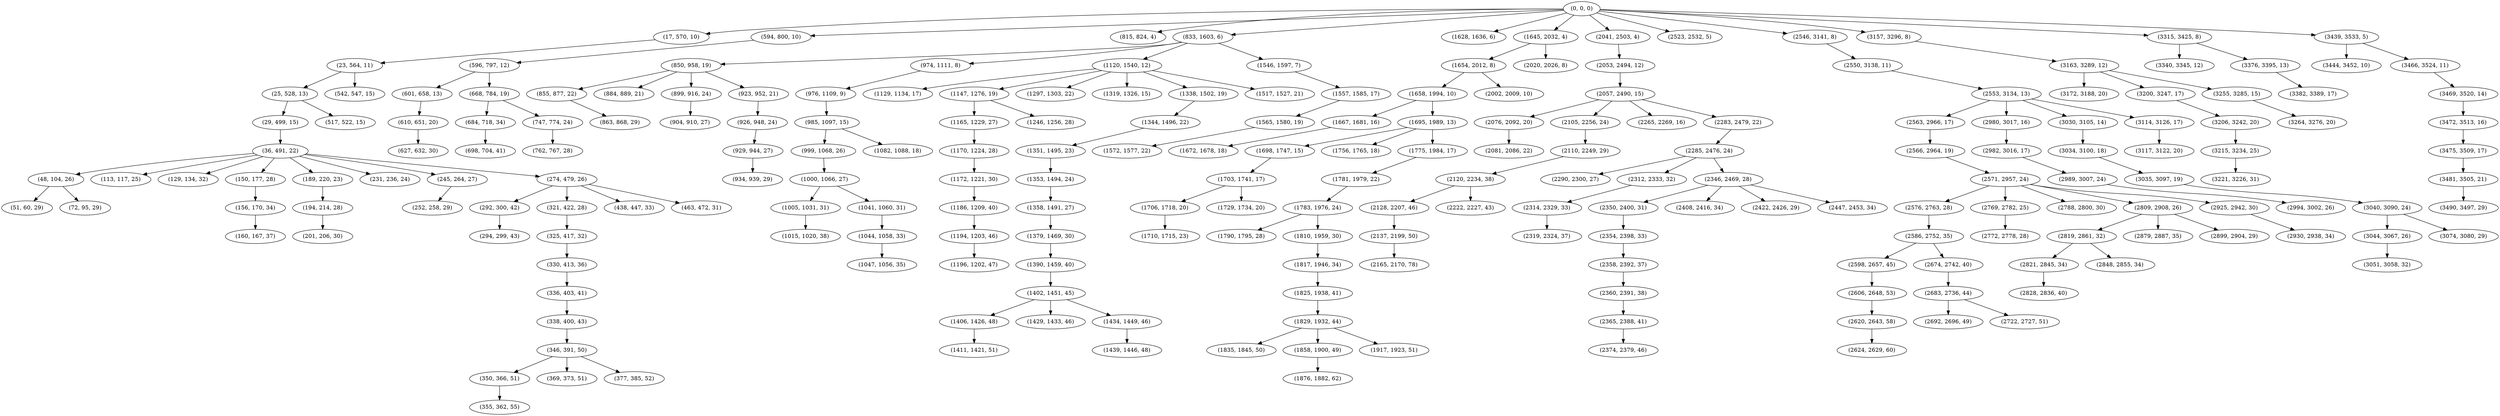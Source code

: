digraph tree {
    "(0, 0, 0)";
    "(17, 570, 10)";
    "(23, 564, 11)";
    "(25, 528, 13)";
    "(29, 499, 15)";
    "(36, 491, 22)";
    "(48, 104, 26)";
    "(51, 60, 29)";
    "(72, 95, 29)";
    "(113, 117, 25)";
    "(129, 134, 32)";
    "(150, 177, 28)";
    "(156, 170, 34)";
    "(160, 167, 37)";
    "(189, 220, 23)";
    "(194, 214, 28)";
    "(201, 206, 30)";
    "(231, 236, 24)";
    "(245, 264, 27)";
    "(252, 258, 29)";
    "(274, 479, 26)";
    "(292, 300, 42)";
    "(294, 299, 43)";
    "(321, 422, 28)";
    "(325, 417, 32)";
    "(330, 413, 36)";
    "(336, 403, 41)";
    "(338, 400, 43)";
    "(346, 391, 50)";
    "(350, 366, 51)";
    "(355, 362, 55)";
    "(369, 373, 51)";
    "(377, 385, 52)";
    "(438, 447, 33)";
    "(463, 472, 31)";
    "(517, 522, 15)";
    "(542, 547, 15)";
    "(594, 800, 10)";
    "(596, 797, 12)";
    "(601, 658, 13)";
    "(610, 651, 20)";
    "(627, 632, 30)";
    "(668, 784, 19)";
    "(684, 718, 34)";
    "(698, 704, 41)";
    "(747, 774, 24)";
    "(762, 767, 28)";
    "(815, 824, 4)";
    "(833, 1603, 6)";
    "(850, 958, 19)";
    "(855, 877, 22)";
    "(863, 868, 29)";
    "(884, 889, 21)";
    "(899, 916, 24)";
    "(904, 910, 27)";
    "(923, 952, 21)";
    "(926, 948, 24)";
    "(929, 944, 27)";
    "(934, 939, 29)";
    "(974, 1111, 8)";
    "(976, 1109, 9)";
    "(985, 1097, 15)";
    "(999, 1068, 26)";
    "(1000, 1066, 27)";
    "(1005, 1031, 31)";
    "(1015, 1020, 38)";
    "(1041, 1060, 31)";
    "(1044, 1058, 33)";
    "(1047, 1056, 35)";
    "(1082, 1088, 18)";
    "(1120, 1540, 12)";
    "(1129, 1134, 17)";
    "(1147, 1276, 19)";
    "(1165, 1229, 27)";
    "(1170, 1224, 28)";
    "(1172, 1221, 30)";
    "(1186, 1209, 40)";
    "(1194, 1203, 46)";
    "(1196, 1202, 47)";
    "(1246, 1256, 28)";
    "(1297, 1303, 22)";
    "(1319, 1326, 15)";
    "(1338, 1502, 19)";
    "(1344, 1496, 22)";
    "(1351, 1495, 23)";
    "(1353, 1494, 24)";
    "(1358, 1491, 27)";
    "(1379, 1469, 30)";
    "(1390, 1459, 40)";
    "(1402, 1451, 45)";
    "(1406, 1426, 48)";
    "(1411, 1421, 51)";
    "(1429, 1433, 46)";
    "(1434, 1449, 46)";
    "(1439, 1446, 48)";
    "(1517, 1527, 21)";
    "(1546, 1597, 7)";
    "(1557, 1585, 17)";
    "(1565, 1580, 19)";
    "(1572, 1577, 22)";
    "(1628, 1636, 6)";
    "(1645, 2032, 4)";
    "(1654, 2012, 8)";
    "(1658, 1994, 10)";
    "(1667, 1681, 16)";
    "(1672, 1678, 18)";
    "(1695, 1989, 13)";
    "(1698, 1747, 15)";
    "(1703, 1741, 17)";
    "(1706, 1718, 20)";
    "(1710, 1715, 23)";
    "(1729, 1734, 20)";
    "(1756, 1765, 18)";
    "(1775, 1984, 17)";
    "(1781, 1979, 22)";
    "(1783, 1976, 24)";
    "(1790, 1795, 28)";
    "(1810, 1959, 30)";
    "(1817, 1946, 34)";
    "(1825, 1938, 41)";
    "(1829, 1932, 44)";
    "(1835, 1845, 50)";
    "(1858, 1900, 49)";
    "(1876, 1882, 62)";
    "(1917, 1923, 51)";
    "(2002, 2009, 10)";
    "(2020, 2026, 8)";
    "(2041, 2503, 4)";
    "(2053, 2494, 12)";
    "(2057, 2490, 15)";
    "(2076, 2092, 20)";
    "(2081, 2086, 22)";
    "(2105, 2256, 24)";
    "(2110, 2249, 29)";
    "(2120, 2234, 38)";
    "(2128, 2207, 46)";
    "(2137, 2199, 50)";
    "(2165, 2170, 78)";
    "(2222, 2227, 43)";
    "(2265, 2269, 16)";
    "(2283, 2479, 22)";
    "(2285, 2476, 24)";
    "(2290, 2300, 27)";
    "(2312, 2333, 32)";
    "(2314, 2329, 33)";
    "(2319, 2324, 37)";
    "(2346, 2469, 28)";
    "(2350, 2400, 31)";
    "(2354, 2398, 33)";
    "(2358, 2392, 37)";
    "(2360, 2391, 38)";
    "(2365, 2388, 41)";
    "(2374, 2379, 46)";
    "(2408, 2416, 34)";
    "(2422, 2426, 29)";
    "(2447, 2453, 34)";
    "(2523, 2532, 5)";
    "(2546, 3141, 8)";
    "(2550, 3138, 11)";
    "(2553, 3134, 13)";
    "(2563, 2966, 17)";
    "(2566, 2964, 19)";
    "(2571, 2957, 24)";
    "(2576, 2763, 28)";
    "(2586, 2752, 35)";
    "(2598, 2657, 45)";
    "(2606, 2648, 53)";
    "(2620, 2643, 58)";
    "(2624, 2629, 60)";
    "(2674, 2742, 40)";
    "(2683, 2736, 44)";
    "(2692, 2696, 49)";
    "(2722, 2727, 51)";
    "(2769, 2782, 25)";
    "(2772, 2778, 28)";
    "(2788, 2800, 30)";
    "(2809, 2908, 26)";
    "(2819, 2861, 32)";
    "(2821, 2845, 34)";
    "(2828, 2836, 40)";
    "(2848, 2855, 34)";
    "(2879, 2887, 35)";
    "(2899, 2904, 29)";
    "(2925, 2942, 30)";
    "(2930, 2938, 34)";
    "(2980, 3017, 16)";
    "(2982, 3016, 17)";
    "(2989, 3007, 24)";
    "(2994, 3002, 26)";
    "(3030, 3105, 14)";
    "(3034, 3100, 18)";
    "(3035, 3097, 19)";
    "(3040, 3090, 24)";
    "(3044, 3067, 26)";
    "(3051, 3058, 32)";
    "(3074, 3080, 29)";
    "(3114, 3126, 17)";
    "(3117, 3122, 20)";
    "(3157, 3296, 8)";
    "(3163, 3289, 12)";
    "(3172, 3188, 20)";
    "(3200, 3247, 17)";
    "(3206, 3242, 20)";
    "(3215, 3234, 25)";
    "(3221, 3226, 31)";
    "(3255, 3285, 15)";
    "(3264, 3276, 20)";
    "(3315, 3425, 8)";
    "(3340, 3345, 12)";
    "(3376, 3395, 13)";
    "(3382, 3389, 17)";
    "(3439, 3533, 5)";
    "(3444, 3452, 10)";
    "(3466, 3524, 11)";
    "(3469, 3520, 14)";
    "(3472, 3513, 16)";
    "(3475, 3509, 17)";
    "(3481, 3505, 21)";
    "(3490, 3497, 29)";
    "(0, 0, 0)" -> "(17, 570, 10)";
    "(0, 0, 0)" -> "(594, 800, 10)";
    "(0, 0, 0)" -> "(815, 824, 4)";
    "(0, 0, 0)" -> "(833, 1603, 6)";
    "(0, 0, 0)" -> "(1628, 1636, 6)";
    "(0, 0, 0)" -> "(1645, 2032, 4)";
    "(0, 0, 0)" -> "(2041, 2503, 4)";
    "(0, 0, 0)" -> "(2523, 2532, 5)";
    "(0, 0, 0)" -> "(2546, 3141, 8)";
    "(0, 0, 0)" -> "(3157, 3296, 8)";
    "(0, 0, 0)" -> "(3315, 3425, 8)";
    "(0, 0, 0)" -> "(3439, 3533, 5)";
    "(17, 570, 10)" -> "(23, 564, 11)";
    "(23, 564, 11)" -> "(25, 528, 13)";
    "(23, 564, 11)" -> "(542, 547, 15)";
    "(25, 528, 13)" -> "(29, 499, 15)";
    "(25, 528, 13)" -> "(517, 522, 15)";
    "(29, 499, 15)" -> "(36, 491, 22)";
    "(36, 491, 22)" -> "(48, 104, 26)";
    "(36, 491, 22)" -> "(113, 117, 25)";
    "(36, 491, 22)" -> "(129, 134, 32)";
    "(36, 491, 22)" -> "(150, 177, 28)";
    "(36, 491, 22)" -> "(189, 220, 23)";
    "(36, 491, 22)" -> "(231, 236, 24)";
    "(36, 491, 22)" -> "(245, 264, 27)";
    "(36, 491, 22)" -> "(274, 479, 26)";
    "(48, 104, 26)" -> "(51, 60, 29)";
    "(48, 104, 26)" -> "(72, 95, 29)";
    "(150, 177, 28)" -> "(156, 170, 34)";
    "(156, 170, 34)" -> "(160, 167, 37)";
    "(189, 220, 23)" -> "(194, 214, 28)";
    "(194, 214, 28)" -> "(201, 206, 30)";
    "(245, 264, 27)" -> "(252, 258, 29)";
    "(274, 479, 26)" -> "(292, 300, 42)";
    "(274, 479, 26)" -> "(321, 422, 28)";
    "(274, 479, 26)" -> "(438, 447, 33)";
    "(274, 479, 26)" -> "(463, 472, 31)";
    "(292, 300, 42)" -> "(294, 299, 43)";
    "(321, 422, 28)" -> "(325, 417, 32)";
    "(325, 417, 32)" -> "(330, 413, 36)";
    "(330, 413, 36)" -> "(336, 403, 41)";
    "(336, 403, 41)" -> "(338, 400, 43)";
    "(338, 400, 43)" -> "(346, 391, 50)";
    "(346, 391, 50)" -> "(350, 366, 51)";
    "(346, 391, 50)" -> "(369, 373, 51)";
    "(346, 391, 50)" -> "(377, 385, 52)";
    "(350, 366, 51)" -> "(355, 362, 55)";
    "(594, 800, 10)" -> "(596, 797, 12)";
    "(596, 797, 12)" -> "(601, 658, 13)";
    "(596, 797, 12)" -> "(668, 784, 19)";
    "(601, 658, 13)" -> "(610, 651, 20)";
    "(610, 651, 20)" -> "(627, 632, 30)";
    "(668, 784, 19)" -> "(684, 718, 34)";
    "(668, 784, 19)" -> "(747, 774, 24)";
    "(684, 718, 34)" -> "(698, 704, 41)";
    "(747, 774, 24)" -> "(762, 767, 28)";
    "(833, 1603, 6)" -> "(850, 958, 19)";
    "(833, 1603, 6)" -> "(974, 1111, 8)";
    "(833, 1603, 6)" -> "(1120, 1540, 12)";
    "(833, 1603, 6)" -> "(1546, 1597, 7)";
    "(850, 958, 19)" -> "(855, 877, 22)";
    "(850, 958, 19)" -> "(884, 889, 21)";
    "(850, 958, 19)" -> "(899, 916, 24)";
    "(850, 958, 19)" -> "(923, 952, 21)";
    "(855, 877, 22)" -> "(863, 868, 29)";
    "(899, 916, 24)" -> "(904, 910, 27)";
    "(923, 952, 21)" -> "(926, 948, 24)";
    "(926, 948, 24)" -> "(929, 944, 27)";
    "(929, 944, 27)" -> "(934, 939, 29)";
    "(974, 1111, 8)" -> "(976, 1109, 9)";
    "(976, 1109, 9)" -> "(985, 1097, 15)";
    "(985, 1097, 15)" -> "(999, 1068, 26)";
    "(985, 1097, 15)" -> "(1082, 1088, 18)";
    "(999, 1068, 26)" -> "(1000, 1066, 27)";
    "(1000, 1066, 27)" -> "(1005, 1031, 31)";
    "(1000, 1066, 27)" -> "(1041, 1060, 31)";
    "(1005, 1031, 31)" -> "(1015, 1020, 38)";
    "(1041, 1060, 31)" -> "(1044, 1058, 33)";
    "(1044, 1058, 33)" -> "(1047, 1056, 35)";
    "(1120, 1540, 12)" -> "(1129, 1134, 17)";
    "(1120, 1540, 12)" -> "(1147, 1276, 19)";
    "(1120, 1540, 12)" -> "(1297, 1303, 22)";
    "(1120, 1540, 12)" -> "(1319, 1326, 15)";
    "(1120, 1540, 12)" -> "(1338, 1502, 19)";
    "(1120, 1540, 12)" -> "(1517, 1527, 21)";
    "(1147, 1276, 19)" -> "(1165, 1229, 27)";
    "(1147, 1276, 19)" -> "(1246, 1256, 28)";
    "(1165, 1229, 27)" -> "(1170, 1224, 28)";
    "(1170, 1224, 28)" -> "(1172, 1221, 30)";
    "(1172, 1221, 30)" -> "(1186, 1209, 40)";
    "(1186, 1209, 40)" -> "(1194, 1203, 46)";
    "(1194, 1203, 46)" -> "(1196, 1202, 47)";
    "(1338, 1502, 19)" -> "(1344, 1496, 22)";
    "(1344, 1496, 22)" -> "(1351, 1495, 23)";
    "(1351, 1495, 23)" -> "(1353, 1494, 24)";
    "(1353, 1494, 24)" -> "(1358, 1491, 27)";
    "(1358, 1491, 27)" -> "(1379, 1469, 30)";
    "(1379, 1469, 30)" -> "(1390, 1459, 40)";
    "(1390, 1459, 40)" -> "(1402, 1451, 45)";
    "(1402, 1451, 45)" -> "(1406, 1426, 48)";
    "(1402, 1451, 45)" -> "(1429, 1433, 46)";
    "(1402, 1451, 45)" -> "(1434, 1449, 46)";
    "(1406, 1426, 48)" -> "(1411, 1421, 51)";
    "(1434, 1449, 46)" -> "(1439, 1446, 48)";
    "(1546, 1597, 7)" -> "(1557, 1585, 17)";
    "(1557, 1585, 17)" -> "(1565, 1580, 19)";
    "(1565, 1580, 19)" -> "(1572, 1577, 22)";
    "(1645, 2032, 4)" -> "(1654, 2012, 8)";
    "(1645, 2032, 4)" -> "(2020, 2026, 8)";
    "(1654, 2012, 8)" -> "(1658, 1994, 10)";
    "(1654, 2012, 8)" -> "(2002, 2009, 10)";
    "(1658, 1994, 10)" -> "(1667, 1681, 16)";
    "(1658, 1994, 10)" -> "(1695, 1989, 13)";
    "(1667, 1681, 16)" -> "(1672, 1678, 18)";
    "(1695, 1989, 13)" -> "(1698, 1747, 15)";
    "(1695, 1989, 13)" -> "(1756, 1765, 18)";
    "(1695, 1989, 13)" -> "(1775, 1984, 17)";
    "(1698, 1747, 15)" -> "(1703, 1741, 17)";
    "(1703, 1741, 17)" -> "(1706, 1718, 20)";
    "(1703, 1741, 17)" -> "(1729, 1734, 20)";
    "(1706, 1718, 20)" -> "(1710, 1715, 23)";
    "(1775, 1984, 17)" -> "(1781, 1979, 22)";
    "(1781, 1979, 22)" -> "(1783, 1976, 24)";
    "(1783, 1976, 24)" -> "(1790, 1795, 28)";
    "(1783, 1976, 24)" -> "(1810, 1959, 30)";
    "(1810, 1959, 30)" -> "(1817, 1946, 34)";
    "(1817, 1946, 34)" -> "(1825, 1938, 41)";
    "(1825, 1938, 41)" -> "(1829, 1932, 44)";
    "(1829, 1932, 44)" -> "(1835, 1845, 50)";
    "(1829, 1932, 44)" -> "(1858, 1900, 49)";
    "(1829, 1932, 44)" -> "(1917, 1923, 51)";
    "(1858, 1900, 49)" -> "(1876, 1882, 62)";
    "(2041, 2503, 4)" -> "(2053, 2494, 12)";
    "(2053, 2494, 12)" -> "(2057, 2490, 15)";
    "(2057, 2490, 15)" -> "(2076, 2092, 20)";
    "(2057, 2490, 15)" -> "(2105, 2256, 24)";
    "(2057, 2490, 15)" -> "(2265, 2269, 16)";
    "(2057, 2490, 15)" -> "(2283, 2479, 22)";
    "(2076, 2092, 20)" -> "(2081, 2086, 22)";
    "(2105, 2256, 24)" -> "(2110, 2249, 29)";
    "(2110, 2249, 29)" -> "(2120, 2234, 38)";
    "(2120, 2234, 38)" -> "(2128, 2207, 46)";
    "(2120, 2234, 38)" -> "(2222, 2227, 43)";
    "(2128, 2207, 46)" -> "(2137, 2199, 50)";
    "(2137, 2199, 50)" -> "(2165, 2170, 78)";
    "(2283, 2479, 22)" -> "(2285, 2476, 24)";
    "(2285, 2476, 24)" -> "(2290, 2300, 27)";
    "(2285, 2476, 24)" -> "(2312, 2333, 32)";
    "(2285, 2476, 24)" -> "(2346, 2469, 28)";
    "(2312, 2333, 32)" -> "(2314, 2329, 33)";
    "(2314, 2329, 33)" -> "(2319, 2324, 37)";
    "(2346, 2469, 28)" -> "(2350, 2400, 31)";
    "(2346, 2469, 28)" -> "(2408, 2416, 34)";
    "(2346, 2469, 28)" -> "(2422, 2426, 29)";
    "(2346, 2469, 28)" -> "(2447, 2453, 34)";
    "(2350, 2400, 31)" -> "(2354, 2398, 33)";
    "(2354, 2398, 33)" -> "(2358, 2392, 37)";
    "(2358, 2392, 37)" -> "(2360, 2391, 38)";
    "(2360, 2391, 38)" -> "(2365, 2388, 41)";
    "(2365, 2388, 41)" -> "(2374, 2379, 46)";
    "(2546, 3141, 8)" -> "(2550, 3138, 11)";
    "(2550, 3138, 11)" -> "(2553, 3134, 13)";
    "(2553, 3134, 13)" -> "(2563, 2966, 17)";
    "(2553, 3134, 13)" -> "(2980, 3017, 16)";
    "(2553, 3134, 13)" -> "(3030, 3105, 14)";
    "(2553, 3134, 13)" -> "(3114, 3126, 17)";
    "(2563, 2966, 17)" -> "(2566, 2964, 19)";
    "(2566, 2964, 19)" -> "(2571, 2957, 24)";
    "(2571, 2957, 24)" -> "(2576, 2763, 28)";
    "(2571, 2957, 24)" -> "(2769, 2782, 25)";
    "(2571, 2957, 24)" -> "(2788, 2800, 30)";
    "(2571, 2957, 24)" -> "(2809, 2908, 26)";
    "(2571, 2957, 24)" -> "(2925, 2942, 30)";
    "(2576, 2763, 28)" -> "(2586, 2752, 35)";
    "(2586, 2752, 35)" -> "(2598, 2657, 45)";
    "(2586, 2752, 35)" -> "(2674, 2742, 40)";
    "(2598, 2657, 45)" -> "(2606, 2648, 53)";
    "(2606, 2648, 53)" -> "(2620, 2643, 58)";
    "(2620, 2643, 58)" -> "(2624, 2629, 60)";
    "(2674, 2742, 40)" -> "(2683, 2736, 44)";
    "(2683, 2736, 44)" -> "(2692, 2696, 49)";
    "(2683, 2736, 44)" -> "(2722, 2727, 51)";
    "(2769, 2782, 25)" -> "(2772, 2778, 28)";
    "(2809, 2908, 26)" -> "(2819, 2861, 32)";
    "(2809, 2908, 26)" -> "(2879, 2887, 35)";
    "(2809, 2908, 26)" -> "(2899, 2904, 29)";
    "(2819, 2861, 32)" -> "(2821, 2845, 34)";
    "(2819, 2861, 32)" -> "(2848, 2855, 34)";
    "(2821, 2845, 34)" -> "(2828, 2836, 40)";
    "(2925, 2942, 30)" -> "(2930, 2938, 34)";
    "(2980, 3017, 16)" -> "(2982, 3016, 17)";
    "(2982, 3016, 17)" -> "(2989, 3007, 24)";
    "(2989, 3007, 24)" -> "(2994, 3002, 26)";
    "(3030, 3105, 14)" -> "(3034, 3100, 18)";
    "(3034, 3100, 18)" -> "(3035, 3097, 19)";
    "(3035, 3097, 19)" -> "(3040, 3090, 24)";
    "(3040, 3090, 24)" -> "(3044, 3067, 26)";
    "(3040, 3090, 24)" -> "(3074, 3080, 29)";
    "(3044, 3067, 26)" -> "(3051, 3058, 32)";
    "(3114, 3126, 17)" -> "(3117, 3122, 20)";
    "(3157, 3296, 8)" -> "(3163, 3289, 12)";
    "(3163, 3289, 12)" -> "(3172, 3188, 20)";
    "(3163, 3289, 12)" -> "(3200, 3247, 17)";
    "(3163, 3289, 12)" -> "(3255, 3285, 15)";
    "(3200, 3247, 17)" -> "(3206, 3242, 20)";
    "(3206, 3242, 20)" -> "(3215, 3234, 25)";
    "(3215, 3234, 25)" -> "(3221, 3226, 31)";
    "(3255, 3285, 15)" -> "(3264, 3276, 20)";
    "(3315, 3425, 8)" -> "(3340, 3345, 12)";
    "(3315, 3425, 8)" -> "(3376, 3395, 13)";
    "(3376, 3395, 13)" -> "(3382, 3389, 17)";
    "(3439, 3533, 5)" -> "(3444, 3452, 10)";
    "(3439, 3533, 5)" -> "(3466, 3524, 11)";
    "(3466, 3524, 11)" -> "(3469, 3520, 14)";
    "(3469, 3520, 14)" -> "(3472, 3513, 16)";
    "(3472, 3513, 16)" -> "(3475, 3509, 17)";
    "(3475, 3509, 17)" -> "(3481, 3505, 21)";
    "(3481, 3505, 21)" -> "(3490, 3497, 29)";
}
